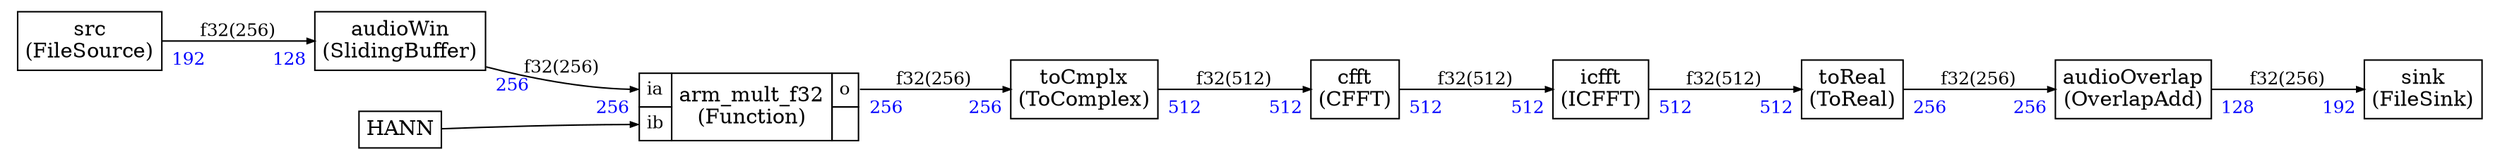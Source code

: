 



digraph structs {
    bgcolor = "white"
    node [shape=plaintext,color="black",fontcolor="black",fontname="Times-Roman"]
    rankdir=LR
    edge [arrowsize="0.5",color="black",fontcolor="black",fontname="Times-Roman"]



arm_mult_f321 [label=<
<TABLE color="black" bgcolor="none" BORDER="0" CELLBORDER="1" CELLSPACING="0" CELLPADDING="4">
  <TR>
    <TD PORT="ia"><FONT POINT-SIZE="12.0" COLOR="black">ia</FONT></TD>
    <TD ALIGN="CENTER" ROWSPAN="2"><FONT COLOR="black" POINT-SIZE="14.0">arm_mult_f32<BR/>(Function)</FONT></TD>
    <TD PORT="o"><FONT POINT-SIZE="12.0" COLOR="black">o</FONT></TD>
  </TR>
<TR>
<TD PORT="ib"><FONT POINT-SIZE="12.0" COLOR="black">ib</FONT></TD>

 
<TD></TD></TR>

</TABLE>>];

audioOverlap [label=<
<TABLE color="black" bgcolor="none" BORDER="0" CELLBORDER="1" CELLSPACING="0" CELLPADDING="4">
  <TR>
    <TD ALIGN="CENTER" PORT="i"><FONT COLOR="black" POINT-SIZE="14.0">audioOverlap<BR/>(OverlapAdd)</FONT></TD>
  </TR>
</TABLE>>];

audioWin [label=<
<TABLE color="black" bgcolor="none" BORDER="0" CELLBORDER="1" CELLSPACING="0" CELLPADDING="4">
  <TR>
    <TD ALIGN="CENTER" PORT="i"><FONT COLOR="black" POINT-SIZE="14.0">audioWin<BR/>(SlidingBuffer)</FONT></TD>
  </TR>
</TABLE>>];

cfft [label=<
<TABLE color="black" bgcolor="none" BORDER="0" CELLBORDER="1" CELLSPACING="0" CELLPADDING="4">
  <TR>
    <TD ALIGN="CENTER" PORT="i"><FONT COLOR="black" POINT-SIZE="14.0">cfft<BR/>(CFFT)</FONT></TD>
  </TR>
</TABLE>>];

icfft [label=<
<TABLE color="black" bgcolor="none" BORDER="0" CELLBORDER="1" CELLSPACING="0" CELLPADDING="4">
  <TR>
    <TD ALIGN="CENTER" PORT="i"><FONT COLOR="black" POINT-SIZE="14.0">icfft<BR/>(ICFFT)</FONT></TD>
  </TR>
</TABLE>>];

sink [label=<
<TABLE color="black" bgcolor="none" BORDER="0" CELLBORDER="1" CELLSPACING="0" CELLPADDING="4">
  <TR>
    <TD ALIGN="CENTER" PORT="i"><FONT COLOR="black" POINT-SIZE="14.0">sink<BR/>(FileSink)</FONT></TD>
  </TR>
</TABLE>>];

src [label=<
<TABLE color="black" bgcolor="none" BORDER="0" CELLBORDER="1" CELLSPACING="0" CELLPADDING="4">
  <TR>
    <TD ALIGN="CENTER" PORT="i"><FONT COLOR="black" POINT-SIZE="14.0">src<BR/>(FileSource)</FONT></TD>
  </TR>
</TABLE>>];

toCmplx [label=<
<TABLE color="black" bgcolor="none" BORDER="0" CELLBORDER="1" CELLSPACING="0" CELLPADDING="4">
  <TR>
    <TD ALIGN="CENTER" PORT="i"><FONT COLOR="black" POINT-SIZE="14.0">toCmplx<BR/>(ToComplex)</FONT></TD>
  </TR>
</TABLE>>];

toReal [label=<
<TABLE color="black" bgcolor="none" BORDER="0" CELLBORDER="1" CELLSPACING="0" CELLPADDING="4">
  <TR>
    <TD ALIGN="CENTER" PORT="i"><FONT COLOR="black" POINT-SIZE="14.0">toReal<BR/>(ToReal)</FONT></TD>
  </TR>
</TABLE>>];



src:i -> audioWin:i [style="solid",color="black",fontsize="12.0",fontcolor="black",label=<f32(256)>
,headlabel=<<TABLE BORDER="0" CELLPADDING="4"><TR><TD><FONT COLOR="blue" POINT-SIZE="12.0" >128</FONT>
</TD></TR></TABLE>>
,taillabel=<<TABLE BORDER="0" CELLPADDING="4"><TR><TD><FONT COLOR="blue" POINT-SIZE="12.0" >192</FONT>
</TD></TR></TABLE>>]

audioWin:i -> arm_mult_f321:ia [style="solid",color="black",fontsize="12.0",fontcolor="black",label=<f32(256)>
,headlabel=<<TABLE BORDER="0" CELLPADDING="4"><TR><TD><FONT COLOR="blue" POINT-SIZE="12.0" >256</FONT>
</TD></TR></TABLE>>
,taillabel=<<TABLE BORDER="0" CELLPADDING="4"><TR><TD><FONT COLOR="blue" POINT-SIZE="12.0" >256</FONT>
</TD></TR></TABLE>>]

arm_mult_f321:o -> toCmplx:i [style="solid",color="black",fontsize="12.0",fontcolor="black",label=<f32(256)>
,headlabel=<<TABLE BORDER="0" CELLPADDING="4"><TR><TD><FONT COLOR="blue" POINT-SIZE="12.0" >256</FONT>
</TD></TR></TABLE>>
,taillabel=<<TABLE BORDER="0" CELLPADDING="4"><TR><TD><FONT COLOR="blue" POINT-SIZE="12.0" >256</FONT>
</TD></TR></TABLE>>]

toCmplx:i -> cfft:i [style="solid",color="black",fontsize="12.0",fontcolor="black",label=<f32(512)>
,headlabel=<<TABLE BORDER="0" CELLPADDING="4"><TR><TD><FONT COLOR="blue" POINT-SIZE="12.0" >512</FONT>
</TD></TR></TABLE>>
,taillabel=<<TABLE BORDER="0" CELLPADDING="4"><TR><TD><FONT COLOR="blue" POINT-SIZE="12.0" >512</FONT>
</TD></TR></TABLE>>]

cfft:i -> icfft:i [style="solid",color="black",fontsize="12.0",fontcolor="black",label=<f32(512)>
,headlabel=<<TABLE BORDER="0" CELLPADDING="4"><TR><TD><FONT COLOR="blue" POINT-SIZE="12.0" >512</FONT>
</TD></TR></TABLE>>
,taillabel=<<TABLE BORDER="0" CELLPADDING="4"><TR><TD><FONT COLOR="blue" POINT-SIZE="12.0" >512</FONT>
</TD></TR></TABLE>>]

icfft:i -> toReal:i [style="solid",color="black",fontsize="12.0",fontcolor="black",label=<f32(512)>
,headlabel=<<TABLE BORDER="0" CELLPADDING="4"><TR><TD><FONT COLOR="blue" POINT-SIZE="12.0" >512</FONT>
</TD></TR></TABLE>>
,taillabel=<<TABLE BORDER="0" CELLPADDING="4"><TR><TD><FONT COLOR="blue" POINT-SIZE="12.0" >512</FONT>
</TD></TR></TABLE>>]

toReal:i -> audioOverlap:i [style="solid",color="black",fontsize="12.0",fontcolor="black",label=<f32(256)>
,headlabel=<<TABLE BORDER="0" CELLPADDING="4"><TR><TD><FONT COLOR="blue" POINT-SIZE="12.0" >256</FONT>
</TD></TR></TABLE>>
,taillabel=<<TABLE BORDER="0" CELLPADDING="4"><TR><TD><FONT COLOR="blue" POINT-SIZE="12.0" >256</FONT>
</TD></TR></TABLE>>]

audioOverlap:i -> sink:i [style="solid",color="black",fontsize="12.0",fontcolor="black",label=<f32(256)>
,headlabel=<<TABLE BORDER="0" CELLPADDING="4"><TR><TD><FONT COLOR="blue" POINT-SIZE="12.0" >192</FONT>
</TD></TR></TABLE>>
,taillabel=<<TABLE BORDER="0" CELLPADDING="4"><TR><TD><FONT COLOR="blue" POINT-SIZE="12.0" >128</FONT>
</TD></TR></TABLE>>]

HANN [label=<
<TABLE color="black" bgcolor="none" BORDER="0" CELLBORDER="1" CELLSPACING="0" CELLPADDING="4">
  <TR>
    <TD ALIGN="CENTER" PORT="i"><FONT COLOR="black" POINT-SIZE="14.0">HANN</FONT></TD>
  </TR>
</TABLE>>];

HANN:i -> arm_mult_f321:ib
 [style="solid",color="black"]
}

